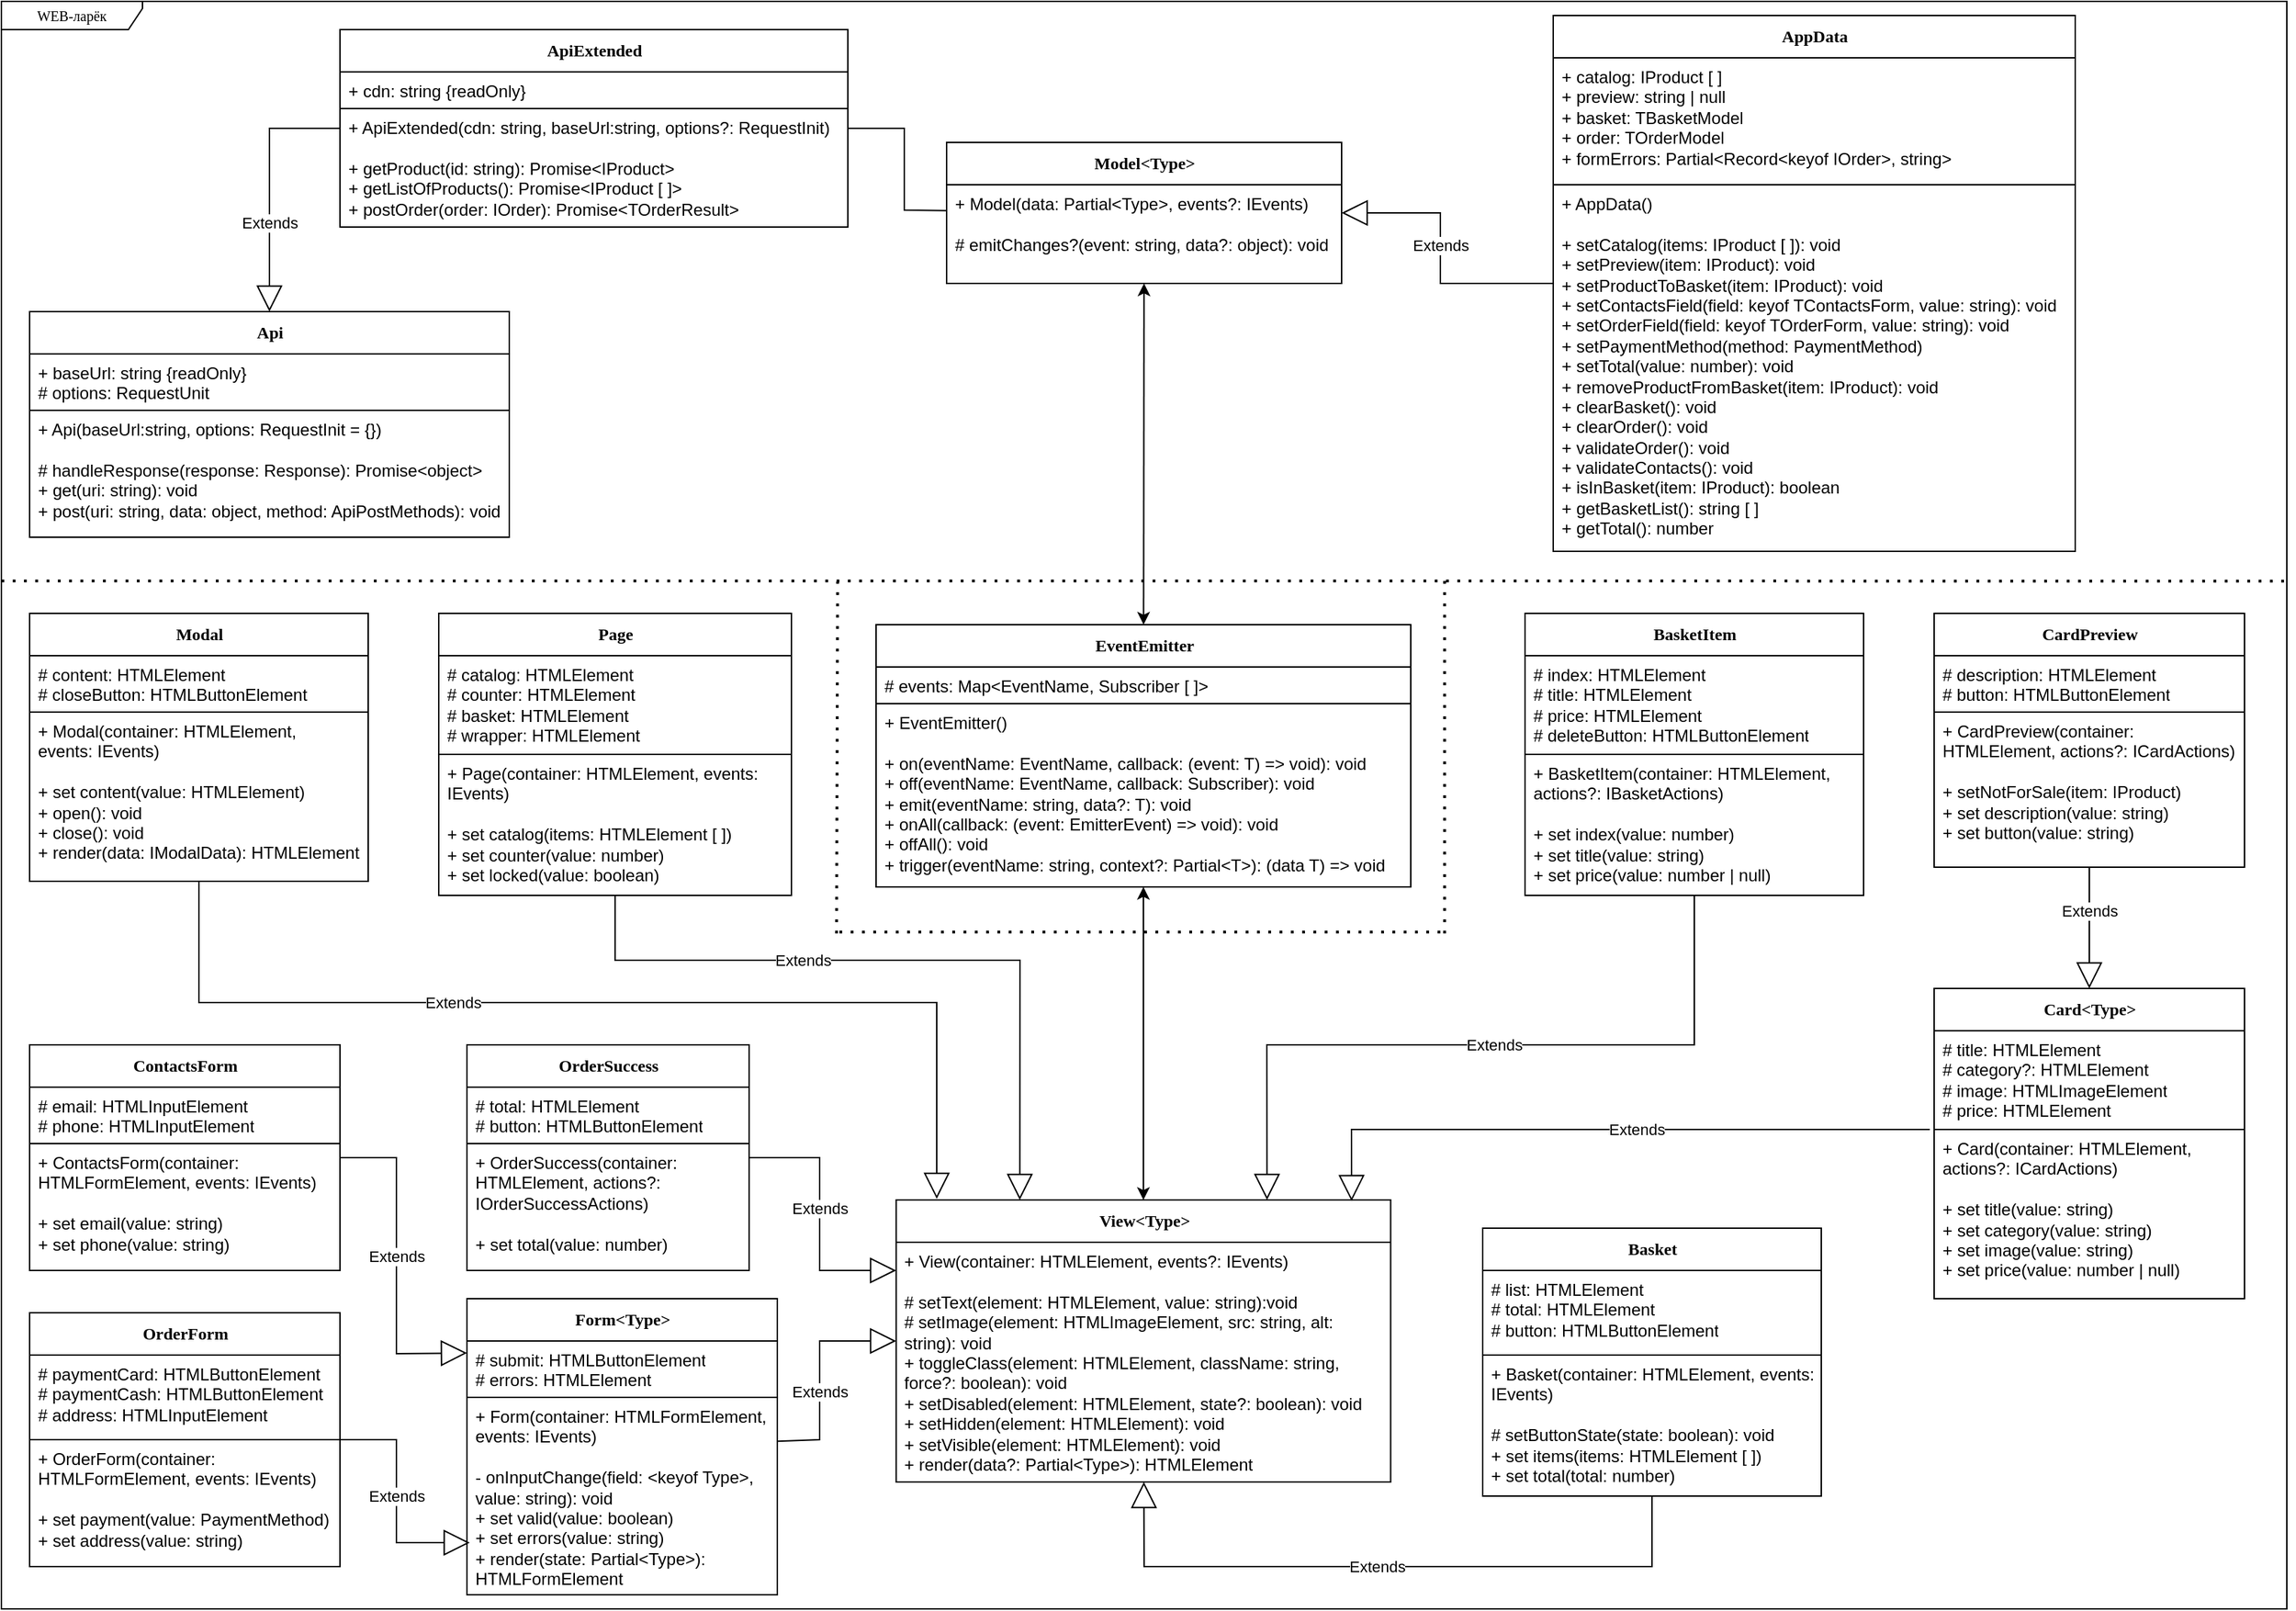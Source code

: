 <mxfile version="26.0.6">
  <diagram name="Page-1" id="c4acf3e9-155e-7222-9cf6-157b1a14988f">
    <mxGraphModel dx="1426" dy="757" grid="1" gridSize="10" guides="1" tooltips="1" connect="1" arrows="1" fold="1" page="1" pageScale="1" pageWidth="1169" pageHeight="827" background="none" math="0" shadow="0">
      <root>
        <mxCell id="0" />
        <mxCell id="1" parent="0" />
        <mxCell id="17acba5748e5396b-1" value="WEB-ларёк" style="shape=umlFrame;whiteSpace=wrap;html=1;rounded=0;shadow=0;comic=0;labelBackgroundColor=none;strokeWidth=1;fontFamily=Verdana;fontSize=10;align=center;width=100;height=20;" parent="1" vertex="1">
          <mxGeometry x="20" y="40" width="1620" height="1140" as="geometry" />
        </mxCell>
        <mxCell id="s7E4I5nIOTm-5PLSeBIP-10" value="&lt;b&gt;&lt;font style=&quot;font-size: 12px;&quot;&gt;EventEmitter&lt;/font&gt;&lt;/b&gt;" style="swimlane;html=1;fontStyle=0;childLayout=stackLayout;horizontal=1;startSize=30;fillColor=none;horizontalStack=0;resizeParent=1;resizeLast=0;collapsible=1;marginBottom=0;swimlaneFillColor=#ffffff;rounded=0;shadow=0;comic=0;labelBackgroundColor=none;strokeWidth=1;fontFamily=Verdana;fontSize=10;align=center;" parent="1" vertex="1">
          <mxGeometry x="640" y="482" width="379" height="186" as="geometry" />
        </mxCell>
        <mxCell id="s7E4I5nIOTm-5PLSeBIP-11" value="# events: Map&amp;lt;EventName, Subscriber [ ]&amp;gt;&lt;div&gt;&lt;br&gt;&lt;/div&gt;" style="text;html=1;strokeColor=default;fillColor=none;align=left;verticalAlign=top;spacingLeft=4;spacingRight=4;whiteSpace=wrap;overflow=hidden;rotatable=0;points=[[0,0.5],[1,0.5]];portConstraint=eastwest;" parent="s7E4I5nIOTm-5PLSeBIP-10" vertex="1">
          <mxGeometry y="30" width="379" height="26" as="geometry" />
        </mxCell>
        <mxCell id="s7E4I5nIOTm-5PLSeBIP-13" value="&lt;div&gt;+ EventEmitter()&lt;/div&gt;&lt;div&gt;&lt;br&gt;&lt;/div&gt;&lt;div&gt;+ on(eventName: EventName, callback: (event: T) =&amp;gt; void): void&lt;div&gt;+ off(eventName: EventName, callback:&amp;nbsp;&lt;span style=&quot;background-color: transparent; color: light-dark(rgb(0, 0, 0), rgb(255, 255, 255));&quot;&gt;Subscriber&lt;/span&gt;&lt;span style=&quot;background-color: transparent; color: light-dark(rgb(0, 0, 0), rgb(255, 255, 255));&quot;&gt;): void&lt;/span&gt;&lt;/div&gt;&lt;/div&gt;&lt;div&gt;+ emit(eventName: string, data?: T): void&lt;/div&gt;&lt;div&gt;+ onAll(callback: (event: EmitterEvent) =&amp;gt; void): void&lt;/div&gt;&lt;div&gt;+ offAll(): void&lt;/div&gt;&lt;div&gt;+ trigger(eventName: string, context?: Partial&amp;lt;T&amp;gt;): (data T) =&amp;gt; void&lt;/div&gt;" style="text;html=1;strokeColor=none;fillColor=none;align=left;verticalAlign=top;spacingLeft=4;spacingRight=4;whiteSpace=wrap;overflow=hidden;rotatable=0;points=[[0,0.5],[1,0.5]];portConstraint=eastwest;" parent="s7E4I5nIOTm-5PLSeBIP-10" vertex="1">
          <mxGeometry y="56" width="379" height="124" as="geometry" />
        </mxCell>
        <mxCell id="vHZ6u6b2gOhaOpHHtNum-1" value="&lt;b&gt;&lt;font style=&quot;font-size: 12px;&quot;&gt;Model&amp;lt;Type&amp;gt;&lt;/font&gt;&lt;/b&gt;" style="swimlane;html=1;fontStyle=0;childLayout=stackLayout;horizontal=1;startSize=30;fillColor=none;horizontalStack=0;resizeParent=1;resizeLast=0;collapsible=1;marginBottom=0;swimlaneFillColor=#ffffff;rounded=0;shadow=0;comic=0;labelBackgroundColor=none;strokeWidth=1;fontFamily=Verdana;fontSize=10;align=center;" parent="1" vertex="1">
          <mxGeometry x="690" y="140" width="280" height="100" as="geometry" />
        </mxCell>
        <mxCell id="vHZ6u6b2gOhaOpHHtNum-3" value="&lt;div&gt;+ Model(data: Partial&amp;lt;Type&amp;gt;, events?: IEvents)&lt;/div&gt;&lt;div&gt;&lt;br&gt;&lt;/div&gt;&lt;div&gt;# emitChanges?(event: string, data?: object): void&lt;/div&gt;" style="text;html=1;strokeColor=none;fillColor=none;align=left;verticalAlign=top;spacingLeft=4;spacingRight=4;whiteSpace=wrap;overflow=hidden;rotatable=0;points=[[0,0.5],[1,0.5]];portConstraint=eastwest;" parent="vHZ6u6b2gOhaOpHHtNum-1" vertex="1">
          <mxGeometry y="30" width="280" height="60" as="geometry" />
        </mxCell>
        <mxCell id="vHZ6u6b2gOhaOpHHtNum-4" value="&lt;b&gt;&lt;font style=&quot;font-size: 12px;&quot;&gt;View&amp;lt;Type&amp;gt;&lt;/font&gt;&lt;/b&gt;" style="swimlane;html=1;fontStyle=0;childLayout=stackLayout;horizontal=1;startSize=30;fillColor=none;horizontalStack=0;resizeParent=1;resizeLast=0;collapsible=1;marginBottom=0;swimlaneFillColor=#ffffff;rounded=0;shadow=0;comic=0;labelBackgroundColor=none;strokeWidth=1;fontFamily=Verdana;fontSize=10;align=center;" parent="1" vertex="1">
          <mxGeometry x="654.25" y="890" width="350.5" height="200" as="geometry" />
        </mxCell>
        <mxCell id="vHZ6u6b2gOhaOpHHtNum-6" value="&lt;div&gt;+ View(container: HTMLElement, events?: IEvents&lt;span style=&quot;background-color: transparent; color: light-dark(rgb(0, 0, 0), rgb(255, 255, 255));&quot;&gt;)&lt;/span&gt;&lt;/div&gt;&lt;div&gt;&lt;br&gt;&lt;/div&gt;&lt;div&gt;# setText(element:&amp;nbsp;&lt;span style=&quot;background-color: transparent; color: light-dark(rgb(0, 0, 0), rgb(255, 255, 255));&quot;&gt;HTMLElement&lt;/span&gt;&lt;span style=&quot;background-color: transparent; color: light-dark(rgb(0, 0, 0), rgb(255, 255, 255));&quot;&gt;, value: string):void&lt;/span&gt;&lt;/div&gt;&lt;div&gt;# setImage(element:&amp;nbsp;&lt;span style=&quot;color: light-dark(rgb(0, 0, 0), rgb(255, 255, 255)); background-color: transparent;&quot;&gt;HTMLImageElement&lt;/span&gt;&lt;span style=&quot;color: light-dark(rgb(0, 0, 0), rgb(255, 255, 255)); background-color: transparent;&quot;&gt;, src: string, alt: string): void&lt;/span&gt;&lt;span style=&quot;background-color: transparent; color: light-dark(rgb(0, 0, 0), rgb(255, 255, 255));&quot;&gt;&lt;/span&gt;&lt;/div&gt;&lt;div&gt;+ toggleClass(element: HTMLElement, className: string, force?: boolean): void&lt;span style=&quot;background-color: transparent; color: light-dark(rgb(0, 0, 0), rgb(255, 255, 255));&quot;&gt;&lt;/span&gt;&lt;/div&gt;&lt;div&gt;+ setDisabled(element:&amp;nbsp;&lt;span style=&quot;color: light-dark(rgb(0, 0, 0), rgb(255, 255, 255)); background-color: transparent;&quot;&gt;HTMLElement&lt;/span&gt;&lt;span style=&quot;color: light-dark(rgb(0, 0, 0), rgb(255, 255, 255)); background-color: transparent;&quot;&gt;, state?: boolean): void&lt;/span&gt;&lt;span style=&quot;background-color: transparent; color: light-dark(rgb(0, 0, 0), rgb(255, 255, 255));&quot;&gt;&lt;/span&gt;&lt;/div&gt;&lt;div&gt;&lt;span style=&quot;color: light-dark(rgb(0, 0, 0), rgb(255, 255, 255)); background-color: transparent;&quot;&gt;+ setHidden(&lt;/span&gt;&lt;span style=&quot;background-color: transparent; color: light-dark(rgb(0, 0, 0), rgb(255, 255, 255));&quot;&gt;element:&amp;nbsp;&lt;/span&gt;&lt;span style=&quot;background-color: transparent; color: light-dark(rgb(0, 0, 0), rgb(255, 255, 255));&quot;&gt;HTMLElement): void&lt;/span&gt;&lt;/div&gt;&lt;div&gt;&lt;span style=&quot;background-color: transparent; color: light-dark(rgb(0, 0, 0), rgb(255, 255, 255));&quot;&gt;+ setVisible(&lt;/span&gt;&lt;span style=&quot;background-color: transparent; color: light-dark(rgb(0, 0, 0), rgb(255, 255, 255));&quot;&gt;element:&amp;nbsp;&lt;/span&gt;&lt;span style=&quot;background-color: transparent; color: light-dark(rgb(0, 0, 0), rgb(255, 255, 255));&quot;&gt;HTMLElement): void&lt;/span&gt;&lt;/div&gt;&lt;div&gt;+ render(data?: Partial&amp;lt;Type&amp;gt;): HTMLElement&lt;/div&gt;" style="text;html=1;strokeColor=none;fillColor=none;align=left;verticalAlign=top;spacingLeft=4;spacingRight=4;whiteSpace=wrap;overflow=hidden;rotatable=0;points=[[0,0.5],[1,0.5]];portConstraint=eastwest;" parent="vHZ6u6b2gOhaOpHHtNum-4" vertex="1">
          <mxGeometry y="30" width="350.5" height="170" as="geometry" />
        </mxCell>
        <mxCell id="vHZ6u6b2gOhaOpHHtNum-9" value="&lt;b&gt;&lt;font style=&quot;font-size: 12px;&quot;&gt;ApiExtended&lt;/font&gt;&lt;/b&gt;" style="swimlane;html=1;fontStyle=0;childLayout=stackLayout;horizontal=1;startSize=30;fillColor=none;horizontalStack=0;resizeParent=1;resizeLast=0;collapsible=1;marginBottom=0;swimlaneFillColor=#ffffff;rounded=0;shadow=0;comic=0;labelBackgroundColor=none;strokeWidth=1;fontFamily=Verdana;fontSize=10;align=center;" parent="1" vertex="1">
          <mxGeometry x="260" y="60" width="360" height="140" as="geometry" />
        </mxCell>
        <mxCell id="vHZ6u6b2gOhaOpHHtNum-10" value="+ cdn: string {readOnly}" style="text;html=1;strokeColor=default;fillColor=none;align=left;verticalAlign=top;spacingLeft=4;spacingRight=4;whiteSpace=wrap;overflow=hidden;rotatable=0;points=[[0,0.5],[1,0.5]];portConstraint=eastwest;" parent="vHZ6u6b2gOhaOpHHtNum-9" vertex="1">
          <mxGeometry y="30" width="360" height="26" as="geometry" />
        </mxCell>
        <mxCell id="vHZ6u6b2gOhaOpHHtNum-11" value="&lt;div&gt;+ ApiExtended(cdn: string, baseUrl:string, options?: RequestInit)&lt;/div&gt;&lt;div&gt;&lt;br&gt;&lt;/div&gt;+ getProduct(id: string): Promise&amp;lt;IProduct&amp;gt;&lt;div&gt;+ getListOfProducts(): Promise&amp;lt;IProduct [ ]&amp;gt;&lt;/div&gt;&lt;div&gt;+ postOrder(order: IOrder): Promise&amp;lt;TOrderResult&amp;gt;&lt;/div&gt;" style="text;html=1;strokeColor=none;fillColor=none;align=left;verticalAlign=top;spacingLeft=4;spacingRight=4;whiteSpace=wrap;overflow=hidden;rotatable=0;points=[[0,0.5],[1,0.5]];portConstraint=eastwest;" parent="vHZ6u6b2gOhaOpHHtNum-9" vertex="1">
          <mxGeometry y="56" width="360" height="84" as="geometry" />
        </mxCell>
        <mxCell id="vHZ6u6b2gOhaOpHHtNum-12" value="&lt;b&gt;&lt;font style=&quot;font-size: 12px;&quot;&gt;Api&lt;/font&gt;&lt;/b&gt;" style="swimlane;html=1;fontStyle=0;childLayout=stackLayout;horizontal=1;startSize=30;fillColor=none;horizontalStack=0;resizeParent=1;resizeLast=0;collapsible=1;marginBottom=0;swimlaneFillColor=#ffffff;rounded=0;shadow=0;comic=0;labelBackgroundColor=none;strokeWidth=1;fontFamily=Verdana;fontSize=10;align=center;" parent="1" vertex="1">
          <mxGeometry x="40" y="260" width="340" height="160" as="geometry" />
        </mxCell>
        <mxCell id="vHZ6u6b2gOhaOpHHtNum-13" value="+ baseUrl: string {readOnly}&lt;br&gt;&lt;div&gt;# options: RequestUnit&lt;/div&gt;" style="text;html=1;strokeColor=default;fillColor=none;align=left;verticalAlign=top;spacingLeft=4;spacingRight=4;whiteSpace=wrap;overflow=hidden;rotatable=0;points=[[0,0.5],[1,0.5]];portConstraint=eastwest;" parent="vHZ6u6b2gOhaOpHHtNum-12" vertex="1">
          <mxGeometry y="30" width="340" height="40" as="geometry" />
        </mxCell>
        <mxCell id="vHZ6u6b2gOhaOpHHtNum-14" value="&lt;div&gt;+ Api(baseUrl:string, options: RequestInit = {})&lt;/div&gt;&lt;div&gt;&lt;br&gt;&lt;/div&gt;&lt;div&gt;# handleResponse(response: Response): Promise&amp;lt;object&amp;gt;&lt;/div&gt;&lt;div&gt;+ get(uri: string): void&lt;/div&gt;&lt;div&gt;+ post(uri: string, data: object, method: ApiPostMethods): void&lt;/div&gt;" style="text;html=1;strokeColor=none;fillColor=none;align=left;verticalAlign=top;spacingLeft=4;spacingRight=4;whiteSpace=wrap;overflow=hidden;rotatable=0;points=[[0,0.5],[1,0.5]];portConstraint=eastwest;" parent="vHZ6u6b2gOhaOpHHtNum-12" vertex="1">
          <mxGeometry y="70" width="340" height="90" as="geometry" />
        </mxCell>
        <mxCell id="vHZ6u6b2gOhaOpHHtNum-16" value="" style="endArrow=none;dashed=1;html=1;dashPattern=1 3;strokeWidth=2;rounded=0;entryX=1.002;entryY=0.572;entryDx=0;entryDy=0;entryPerimeter=0;endSize=0;startSize=0;" parent="1" edge="1">
          <mxGeometry width="50" height="50" relative="1" as="geometry">
            <mxPoint x="20" y="451" as="sourcePoint" />
            <mxPoint x="1643.24" y="451.08" as="targetPoint" />
          </mxGeometry>
        </mxCell>
        <mxCell id="vHZ6u6b2gOhaOpHHtNum-25" value="Extends" style="endArrow=block;endSize=16;endFill=0;html=1;rounded=0;" parent="1" source="vHZ6u6b2gOhaOpHHtNum-9" target="vHZ6u6b2gOhaOpHHtNum-12" edge="1">
          <mxGeometry x="0.3" width="160" relative="1" as="geometry">
            <mxPoint x="-560" y="544" as="sourcePoint" />
            <mxPoint x="-380" y="542.51" as="targetPoint" />
            <Array as="points">
              <mxPoint x="210" y="130" />
            </Array>
            <mxPoint as="offset" />
          </mxGeometry>
        </mxCell>
        <mxCell id="vHZ6u6b2gOhaOpHHtNum-27" value="" style="endArrow=none;html=1;rounded=0;" parent="1" source="vHZ6u6b2gOhaOpHHtNum-9" target="vHZ6u6b2gOhaOpHHtNum-1" edge="1">
          <mxGeometry width="50" height="50" relative="1" as="geometry">
            <mxPoint x="630" y="148.012" as="sourcePoint" />
            <mxPoint x="688.88" y="148.6" as="targetPoint" />
            <Array as="points">
              <mxPoint x="660" y="130" />
              <mxPoint x="660" y="188" />
            </Array>
          </mxGeometry>
        </mxCell>
        <mxCell id="vHZ6u6b2gOhaOpHHtNum-36" value="&lt;b&gt;&lt;font style=&quot;font-size: 12px;&quot;&gt;AppData&lt;/font&gt;&lt;/b&gt;" style="swimlane;html=1;fontStyle=0;childLayout=stackLayout;horizontal=1;startSize=30;fillColor=none;horizontalStack=0;resizeParent=1;resizeLast=0;collapsible=1;marginBottom=0;swimlaneFillColor=#ffffff;rounded=0;shadow=0;comic=0;labelBackgroundColor=none;strokeWidth=1;fontFamily=Verdana;fontSize=10;align=center;" parent="1" vertex="1">
          <mxGeometry x="1120" y="50" width="370" height="380" as="geometry" />
        </mxCell>
        <mxCell id="vHZ6u6b2gOhaOpHHtNum-37" value="&lt;div&gt;+ catalog: IProduct [ ]&lt;/div&gt;&lt;div&gt;+ preview: string | null&lt;/div&gt;&lt;div&gt;+ basket: TBasketModel&lt;/div&gt;&lt;div&gt;+ order: TOrderModel&lt;/div&gt;&lt;div&gt;+ formErrors: Partial&amp;lt;Record&amp;lt;keyof IOrder&amp;gt;, string&amp;gt;&lt;/div&gt;" style="text;html=1;strokeColor=default;fillColor=none;align=left;verticalAlign=top;spacingLeft=4;spacingRight=4;whiteSpace=wrap;overflow=hidden;rotatable=0;points=[[0,0.5],[1,0.5]];portConstraint=eastwest;" parent="vHZ6u6b2gOhaOpHHtNum-36" vertex="1">
          <mxGeometry y="30" width="370" height="90" as="geometry" />
        </mxCell>
        <mxCell id="vHZ6u6b2gOhaOpHHtNum-38" value="&lt;div&gt;+ AppData()&lt;/div&gt;&lt;div&gt;&lt;br&gt;&lt;/div&gt;&lt;div&gt;+ setCatalog(items: IProduct [ ]): void&lt;/div&gt;&lt;div&gt;+ setPreview(item: IProduct): void&lt;/div&gt;&lt;div&gt;+ setProductToBasket(item: IProduct): void&lt;/div&gt;&lt;div&gt;+ setContactsField(field: keyof TContactsForm, value: string): void&lt;/div&gt;&lt;div&gt;+ setOrderField(field: keyof TOrderForm, value: string): void&lt;/div&gt;&lt;div&gt;+ setPaymentMethod(method: PaymentMethod)&lt;/div&gt;&lt;div&gt;+ setTotal(value: number): void&lt;/div&gt;&lt;div&gt;+ removeProductFromBasket(item: IProduct): void&lt;/div&gt;&lt;div&gt;+ clearBasket(): void&lt;/div&gt;&lt;div&gt;+ clearOrder(): void&lt;/div&gt;&lt;div&gt;&lt;span style=&quot;background-color: transparent; color: light-dark(rgb(0, 0, 0), rgb(255, 255, 255));&quot;&gt;+ validateOrder(): void&lt;/span&gt;&lt;/div&gt;&lt;div&gt;+ validateContacts(): void&lt;/div&gt;&lt;div&gt;&lt;span style=&quot;background-color: transparent; color: light-dark(rgb(0, 0, 0), rgb(255, 255, 255));&quot;&gt;+ isInBasket(item: IProduct): boolean&lt;/span&gt;&lt;/div&gt;&lt;div&gt;+ getBasketList(): string [ ]&lt;/div&gt;&lt;div&gt;+ getTotal(): number&lt;/div&gt;" style="text;html=1;strokeColor=none;fillColor=none;align=left;verticalAlign=top;spacingLeft=4;spacingRight=4;whiteSpace=wrap;overflow=hidden;rotatable=0;points=[[0,0.5],[1,0.5]];portConstraint=eastwest;" parent="vHZ6u6b2gOhaOpHHtNum-36" vertex="1">
          <mxGeometry y="120" width="370" height="260" as="geometry" />
        </mxCell>
        <mxCell id="vHZ6u6b2gOhaOpHHtNum-39" value="&lt;b&gt;&lt;font style=&quot;font-size: 12px;&quot;&gt;Page&lt;/font&gt;&lt;/b&gt;" style="swimlane;html=1;fontStyle=0;childLayout=stackLayout;horizontal=1;startSize=30;fillColor=none;horizontalStack=0;resizeParent=1;resizeLast=0;collapsible=1;marginBottom=0;swimlaneFillColor=#ffffff;rounded=0;shadow=0;comic=0;labelBackgroundColor=none;strokeWidth=1;fontFamily=Verdana;fontSize=10;align=center;" parent="1" vertex="1">
          <mxGeometry x="330" y="474" width="250" height="200" as="geometry" />
        </mxCell>
        <mxCell id="vHZ6u6b2gOhaOpHHtNum-40" value="&lt;div&gt;&lt;span style=&quot;background-color: transparent; color: light-dark(rgb(0, 0, 0), rgb(255, 255, 255));&quot;&gt;# catalog: HTMLElement&lt;/span&gt;&lt;/div&gt;&lt;div&gt;# counter: HTMLElement&lt;/div&gt;&lt;div&gt;# basket: HTMLElement&lt;/div&gt;&lt;div&gt;# wrapper: HTMLElement&lt;/div&gt;" style="text;html=1;strokeColor=default;fillColor=none;align=left;verticalAlign=top;spacingLeft=4;spacingRight=4;whiteSpace=wrap;overflow=hidden;rotatable=0;points=[[0,0.5],[1,0.5]];portConstraint=eastwest;" parent="vHZ6u6b2gOhaOpHHtNum-39" vertex="1">
          <mxGeometry y="30" width="250" height="70" as="geometry" />
        </mxCell>
        <mxCell id="vHZ6u6b2gOhaOpHHtNum-41" value="&lt;div&gt;+ Page(&lt;span style=&quot;background-color: transparent; color: light-dark(rgb(0, 0, 0), rgb(255, 255, 255));&quot;&gt;container: HTMLElement, events: IEvents&lt;/span&gt;&lt;span style=&quot;background-color: transparent; color: light-dark(rgb(0, 0, 0), rgb(255, 255, 255));&quot;&gt;)&lt;/span&gt;&lt;/div&gt;&lt;div&gt;&lt;br&gt;&lt;/div&gt;&lt;div&gt;+ set catalog(items: HTMLElement [ ])&lt;/div&gt;&lt;div&gt;+ set counter(value: number)&lt;/div&gt;&lt;div&gt;+ set locked(value: boolean)&lt;/div&gt;" style="text;html=1;strokeColor=none;fillColor=none;align=left;verticalAlign=top;spacingLeft=4;spacingRight=4;whiteSpace=wrap;overflow=hidden;rotatable=0;points=[[0,0.5],[1,0.5]];portConstraint=eastwest;" parent="vHZ6u6b2gOhaOpHHtNum-39" vertex="1">
          <mxGeometry y="100" width="250" height="100" as="geometry" />
        </mxCell>
        <mxCell id="vHZ6u6b2gOhaOpHHtNum-42" value="&lt;b&gt;&lt;font style=&quot;font-size: 12px;&quot;&gt;OrderSuccess&lt;/font&gt;&lt;/b&gt;" style="swimlane;html=1;fontStyle=0;childLayout=stackLayout;horizontal=1;startSize=30;fillColor=none;horizontalStack=0;resizeParent=1;resizeLast=0;collapsible=1;marginBottom=0;swimlaneFillColor=#ffffff;rounded=0;shadow=0;comic=0;labelBackgroundColor=none;strokeWidth=1;fontFamily=Verdana;fontSize=10;align=center;" parent="1" vertex="1">
          <mxGeometry x="350" y="780" width="200" height="160" as="geometry" />
        </mxCell>
        <mxCell id="vHZ6u6b2gOhaOpHHtNum-43" value="&lt;div&gt;# total: HTMLElement&lt;/div&gt;&lt;div&gt;# button: HTMLButtonElement&lt;/div&gt;" style="text;html=1;strokeColor=default;fillColor=none;align=left;verticalAlign=top;spacingLeft=4;spacingRight=4;whiteSpace=wrap;overflow=hidden;rotatable=0;points=[[0,0.5],[1,0.5]];portConstraint=eastwest;" parent="vHZ6u6b2gOhaOpHHtNum-42" vertex="1">
          <mxGeometry y="30" width="200" height="40" as="geometry" />
        </mxCell>
        <mxCell id="vHZ6u6b2gOhaOpHHtNum-44" value="&lt;div&gt;+ OrderSuccess(&lt;span style=&quot;background-color: transparent; color: light-dark(rgb(0, 0, 0), rgb(255, 255, 255));&quot;&gt;container: HTMLElement, actions?: IOrderSuccessActions&lt;/span&gt;&lt;span style=&quot;background-color: transparent; color: light-dark(rgb(0, 0, 0), rgb(255, 255, 255));&quot;&gt;)&lt;/span&gt;&lt;/div&gt;&lt;div&gt;&lt;br&gt;&lt;/div&gt;&lt;div&gt;+ set total(value: number)&lt;/div&gt;" style="text;html=1;strokeColor=none;fillColor=none;align=left;verticalAlign=top;spacingLeft=4;spacingRight=4;whiteSpace=wrap;overflow=hidden;rotatable=0;points=[[0,0.5],[1,0.5]];portConstraint=eastwest;" parent="vHZ6u6b2gOhaOpHHtNum-42" vertex="1">
          <mxGeometry y="70" width="200" height="90" as="geometry" />
        </mxCell>
        <mxCell id="vHZ6u6b2gOhaOpHHtNum-45" value="&lt;b&gt;&lt;font style=&quot;font-size: 12px;&quot;&gt;Basket&lt;/font&gt;&lt;/b&gt;" style="swimlane;html=1;fontStyle=0;childLayout=stackLayout;horizontal=1;startSize=30;fillColor=none;horizontalStack=0;resizeParent=1;resizeLast=0;collapsible=1;marginBottom=0;swimlaneFillColor=#ffffff;rounded=0;shadow=0;comic=0;labelBackgroundColor=none;strokeWidth=1;fontFamily=Verdana;fontSize=10;align=center;" parent="1" vertex="1">
          <mxGeometry x="1070" y="910" width="240" height="190" as="geometry" />
        </mxCell>
        <mxCell id="vHZ6u6b2gOhaOpHHtNum-46" value="&lt;div&gt;# list: HTMLElement&lt;/div&gt;&lt;div&gt;# total: HTMLElement&lt;/div&gt;&lt;div&gt;# button: HTMLButtonElement&lt;/div&gt;" style="text;html=1;strokeColor=default;fillColor=none;align=left;verticalAlign=top;spacingLeft=4;spacingRight=4;whiteSpace=wrap;overflow=hidden;rotatable=0;points=[[0,0.5],[1,0.5]];portConstraint=eastwest;" parent="vHZ6u6b2gOhaOpHHtNum-45" vertex="1">
          <mxGeometry y="30" width="240" height="60" as="geometry" />
        </mxCell>
        <mxCell id="vHZ6u6b2gOhaOpHHtNum-47" value="&lt;div&gt;+ Basket(container: HTMLElement, events: IEvents)&lt;/div&gt;&lt;div&gt;&lt;br&gt;&lt;/div&gt;&lt;div&gt;# setButtonState(state: boolean): void&lt;/div&gt;&lt;div&gt;+ set items(items: HTMLElement [ ])&lt;/div&gt;&lt;div&gt;+ set total(total: number)&lt;/div&gt;" style="text;html=1;strokeColor=none;fillColor=none;align=left;verticalAlign=top;spacingLeft=4;spacingRight=4;whiteSpace=wrap;overflow=hidden;rotatable=0;points=[[0,0.5],[1,0.5]];portConstraint=eastwest;" parent="vHZ6u6b2gOhaOpHHtNum-45" vertex="1">
          <mxGeometry y="90" width="240" height="100" as="geometry" />
        </mxCell>
        <mxCell id="vHZ6u6b2gOhaOpHHtNum-48" value="&lt;b&gt;&lt;font style=&quot;font-size: 12px;&quot;&gt;Modal&lt;/font&gt;&lt;/b&gt;" style="swimlane;html=1;fontStyle=0;childLayout=stackLayout;horizontal=1;startSize=30;fillColor=none;horizontalStack=0;resizeParent=1;resizeLast=0;collapsible=1;marginBottom=0;swimlaneFillColor=#ffffff;rounded=0;shadow=0;comic=0;labelBackgroundColor=none;strokeWidth=1;fontFamily=Verdana;fontSize=10;align=center;" parent="1" vertex="1">
          <mxGeometry x="40" y="474" width="240" height="190" as="geometry" />
        </mxCell>
        <mxCell id="vHZ6u6b2gOhaOpHHtNum-49" value="&lt;div&gt;&lt;span style=&quot;background-color: transparent; color: light-dark(rgb(0, 0, 0), rgb(255, 255, 255));&quot;&gt;# content: HTMLElement&lt;/span&gt;&lt;/div&gt;&lt;div&gt;&lt;span style=&quot;background-color: transparent; color: light-dark(rgb(0, 0, 0), rgb(255, 255, 255));&quot;&gt;#&lt;/span&gt;&lt;span style=&quot;background-color: transparent; color: light-dark(rgb(0, 0, 0), rgb(255, 255, 255));&quot;&gt;&amp;nbsp;&lt;/span&gt;&lt;span style=&quot;background-color: transparent; color: light-dark(rgb(0, 0, 0), rgb(255, 255, 255));&quot;&gt;closeButton: HTMLButtonElement&lt;/span&gt;&lt;/div&gt;&lt;div&gt;&lt;br&gt;&lt;/div&gt;" style="text;html=1;strokeColor=default;fillColor=none;align=left;verticalAlign=top;spacingLeft=4;spacingRight=4;whiteSpace=wrap;overflow=hidden;rotatable=0;points=[[0,0.5],[1,0.5]];portConstraint=eastwest;" parent="vHZ6u6b2gOhaOpHHtNum-48" vertex="1">
          <mxGeometry y="30" width="240" height="40" as="geometry" />
        </mxCell>
        <mxCell id="vHZ6u6b2gOhaOpHHtNum-50" value="&lt;div&gt;+ Modal(&lt;span style=&quot;background-color: transparent; color: light-dark(rgb(0, 0, 0), rgb(255, 255, 255));&quot;&gt;container: HTMLElement,&amp;nbsp;&lt;/span&gt;&lt;/div&gt;&lt;div&gt;&lt;span style=&quot;background-color: transparent; color: light-dark(rgb(0, 0, 0), rgb(255, 255, 255));&quot;&gt;events: IEvents&lt;/span&gt;&lt;span style=&quot;background-color: transparent; color: light-dark(rgb(0, 0, 0), rgb(255, 255, 255));&quot;&gt;)&lt;/span&gt;&lt;/div&gt;&lt;div&gt;&lt;br&gt;&lt;/div&gt;&lt;div&gt;+ set content(value:&amp;nbsp;&lt;span style=&quot;background-color: transparent; color: light-dark(rgb(0, 0, 0), rgb(255, 255, 255));&quot;&gt;HTMLElement&lt;/span&gt;&lt;span style=&quot;background-color: transparent; color: light-dark(rgb(0, 0, 0), rgb(255, 255, 255));&quot;&gt;)&lt;/span&gt;&lt;/div&gt;&lt;div&gt;+ open(): void&lt;/div&gt;&lt;div&gt;+ close(): void&lt;/div&gt;&lt;div&gt;+ render(data: IModalData&lt;span style=&quot;background-color: transparent; color: light-dark(rgb(0, 0, 0), rgb(255, 255, 255));&quot;&gt;): HTMLElement&lt;/span&gt;&lt;/div&gt;" style="text;html=1;strokeColor=none;fillColor=none;align=left;verticalAlign=top;spacingLeft=4;spacingRight=4;whiteSpace=wrap;overflow=hidden;rotatable=0;points=[[0,0.5],[1,0.5]];portConstraint=eastwest;" parent="vHZ6u6b2gOhaOpHHtNum-48" vertex="1">
          <mxGeometry y="70" width="240" height="120" as="geometry" />
        </mxCell>
        <mxCell id="vHZ6u6b2gOhaOpHHtNum-51" value="&lt;b&gt;&lt;font style=&quot;font-size: 12px;&quot;&gt;Form&amp;lt;Type&amp;gt;&lt;/font&gt;&lt;/b&gt;" style="swimlane;html=1;fontStyle=0;childLayout=stackLayout;horizontal=1;startSize=30;fillColor=none;horizontalStack=0;resizeParent=1;resizeLast=0;collapsible=1;marginBottom=0;swimlaneFillColor=#ffffff;rounded=0;shadow=0;comic=0;labelBackgroundColor=none;strokeWidth=1;fontFamily=Verdana;fontSize=10;align=center;" parent="1" vertex="1">
          <mxGeometry x="350" y="960" width="220" height="210" as="geometry" />
        </mxCell>
        <mxCell id="vHZ6u6b2gOhaOpHHtNum-52" value="&lt;div&gt;# submit: HTMLButtonElement&lt;/div&gt;&lt;div&gt;# errors: HTMLElement&lt;/div&gt;&lt;div&gt;&lt;br&gt;&lt;/div&gt;" style="text;html=1;strokeColor=default;fillColor=none;align=left;verticalAlign=top;spacingLeft=4;spacingRight=4;whiteSpace=wrap;overflow=hidden;rotatable=0;points=[[0,0.5],[1,0.5]];portConstraint=eastwest;" parent="vHZ6u6b2gOhaOpHHtNum-51" vertex="1">
          <mxGeometry y="30" width="220" height="40" as="geometry" />
        </mxCell>
        <mxCell id="vHZ6u6b2gOhaOpHHtNum-53" value="&lt;div&gt;+ Form(&lt;span style=&quot;background-color: transparent; color: light-dark(rgb(0, 0, 0), rgb(255, 255, 255));&quot;&gt;container: HTMLFormElement, events: IEvents&lt;/span&gt;&lt;span style=&quot;background-color: transparent; color: light-dark(rgb(0, 0, 0), rgb(255, 255, 255));&quot;&gt;)&lt;/span&gt;&lt;/div&gt;&lt;div&gt;&lt;br&gt;&lt;/div&gt;&lt;div&gt;- onInputChange(field: &amp;lt;keyof Type&amp;gt;, value: string): void&lt;/div&gt;&lt;div&gt;+ set valid(value: boolean)&lt;/div&gt;&lt;div&gt;+ set errors(value: string)&lt;/div&gt;&lt;div&gt;+ render(state: Partial&amp;lt;Type&amp;gt;): HTMLFormElement&lt;/div&gt;" style="text;html=1;strokeColor=none;fillColor=none;align=left;verticalAlign=top;spacingLeft=4;spacingRight=4;whiteSpace=wrap;overflow=hidden;rotatable=0;points=[[0,0.5],[1,0.5]];portConstraint=eastwest;" parent="vHZ6u6b2gOhaOpHHtNum-51" vertex="1">
          <mxGeometry y="70" width="220" height="140" as="geometry" />
        </mxCell>
        <mxCell id="vHZ6u6b2gOhaOpHHtNum-54" value="&lt;b&gt;&lt;font style=&quot;font-size: 12px;&quot;&gt;OrderForm&lt;/font&gt;&lt;/b&gt;" style="swimlane;html=1;fontStyle=0;childLayout=stackLayout;horizontal=1;startSize=30;fillColor=none;horizontalStack=0;resizeParent=1;resizeLast=0;collapsible=1;marginBottom=0;swimlaneFillColor=#ffffff;rounded=0;shadow=0;comic=0;labelBackgroundColor=none;strokeWidth=1;fontFamily=Verdana;fontSize=10;align=center;" parent="1" vertex="1">
          <mxGeometry x="40" y="970" width="220" height="180" as="geometry" />
        </mxCell>
        <mxCell id="vHZ6u6b2gOhaOpHHtNum-55" value="&lt;div&gt;# paymentCard: HTMLButtonElement&lt;/div&gt;&lt;div&gt;# paymentCash: HTMLButtonElement&lt;/div&gt;&lt;div&gt;# address: HTMLInputElement&lt;/div&gt;" style="text;html=1;strokeColor=default;fillColor=none;align=left;verticalAlign=top;spacingLeft=4;spacingRight=4;whiteSpace=wrap;overflow=hidden;rotatable=0;points=[[0,0.5],[1,0.5]];portConstraint=eastwest;" parent="vHZ6u6b2gOhaOpHHtNum-54" vertex="1">
          <mxGeometry y="30" width="220" height="60" as="geometry" />
        </mxCell>
        <mxCell id="vHZ6u6b2gOhaOpHHtNum-56" value="&lt;div&gt;+ OrderForm(&lt;span style=&quot;background-color: transparent; color: light-dark(rgb(0, 0, 0), rgb(255, 255, 255));&quot;&gt;container: HTMLFormElement, events: IEvents&lt;/span&gt;&lt;span style=&quot;background-color: transparent; color: light-dark(rgb(0, 0, 0), rgb(255, 255, 255));&quot;&gt;)&lt;/span&gt;&lt;/div&gt;&lt;div&gt;&lt;br&gt;&lt;/div&gt;&lt;div&gt;+ set payment(value: PaymentMethod)&lt;/div&gt;&lt;div&gt;+ set address(value: string)&lt;/div&gt;" style="text;html=1;strokeColor=none;fillColor=none;align=left;verticalAlign=top;spacingLeft=4;spacingRight=4;whiteSpace=wrap;overflow=hidden;rotatable=0;points=[[0,0.5],[1,0.5]];portConstraint=eastwest;" parent="vHZ6u6b2gOhaOpHHtNum-54" vertex="1">
          <mxGeometry y="90" width="220" height="90" as="geometry" />
        </mxCell>
        <mxCell id="vHZ6u6b2gOhaOpHHtNum-57" value="&lt;b&gt;&lt;font style=&quot;font-size: 12px;&quot;&gt;ContactsForm&lt;/font&gt;&lt;/b&gt;" style="swimlane;html=1;fontStyle=0;childLayout=stackLayout;horizontal=1;startSize=30;fillColor=none;horizontalStack=0;resizeParent=1;resizeLast=0;collapsible=1;marginBottom=0;swimlaneFillColor=#ffffff;rounded=0;shadow=0;comic=0;labelBackgroundColor=none;strokeWidth=1;fontFamily=Verdana;fontSize=10;align=center;" parent="1" vertex="1">
          <mxGeometry x="40" y="780" width="220" height="160" as="geometry" />
        </mxCell>
        <mxCell id="vHZ6u6b2gOhaOpHHtNum-58" value="&lt;div&gt;# email: HTMLInputElement&lt;/div&gt;&lt;div&gt;# phone: HTMLInputElement&lt;/div&gt;" style="text;html=1;strokeColor=default;fillColor=none;align=left;verticalAlign=top;spacingLeft=4;spacingRight=4;whiteSpace=wrap;overflow=hidden;rotatable=0;points=[[0,0.5],[1,0.5]];portConstraint=eastwest;" parent="vHZ6u6b2gOhaOpHHtNum-57" vertex="1">
          <mxGeometry y="30" width="220" height="40" as="geometry" />
        </mxCell>
        <mxCell id="vHZ6u6b2gOhaOpHHtNum-59" value="&lt;div&gt;+ ContactsForm(&lt;span style=&quot;background-color: transparent; color: light-dark(rgb(0, 0, 0), rgb(255, 255, 255));&quot;&gt;container: HTMLFormElement, events: IEvents&lt;/span&gt;&lt;span style=&quot;background-color: transparent; color: light-dark(rgb(0, 0, 0), rgb(255, 255, 255));&quot;&gt;)&lt;/span&gt;&lt;/div&gt;&lt;div&gt;&lt;br&gt;&lt;/div&gt;&lt;div&gt;+ set email(value: string)&lt;/div&gt;&lt;div&gt;+ set phone(value: string)&lt;/div&gt;" style="text;html=1;strokeColor=none;fillColor=none;align=left;verticalAlign=top;spacingLeft=4;spacingRight=4;whiteSpace=wrap;overflow=hidden;rotatable=0;points=[[0,0.5],[1,0.5]];portConstraint=eastwest;" parent="vHZ6u6b2gOhaOpHHtNum-57" vertex="1">
          <mxGeometry y="70" width="220" height="90" as="geometry" />
        </mxCell>
        <mxCell id="vHZ6u6b2gOhaOpHHtNum-61" value="&lt;b&gt;&lt;font style=&quot;font-size: 12px;&quot;&gt;Card&amp;lt;Type&amp;gt;&lt;/font&gt;&lt;/b&gt;" style="swimlane;html=1;fontStyle=0;childLayout=stackLayout;horizontal=1;startSize=30;fillColor=none;horizontalStack=0;resizeParent=1;resizeLast=0;collapsible=1;marginBottom=0;swimlaneFillColor=#ffffff;rounded=0;shadow=0;comic=0;labelBackgroundColor=none;strokeWidth=1;fontFamily=Verdana;fontSize=10;align=center;" parent="1" vertex="1">
          <mxGeometry x="1390" y="740" width="220" height="220" as="geometry" />
        </mxCell>
        <mxCell id="vHZ6u6b2gOhaOpHHtNum-62" value="&lt;div&gt;# title: HTMLElement&lt;/div&gt;&lt;div&gt;&lt;span style=&quot;background-color: transparent; color: light-dark(rgb(0, 0, 0), rgb(255, 255, 255));&quot;&gt;# category?: HTMLElement&lt;/span&gt;&lt;/div&gt;&lt;div&gt;# image: HTMLImageElement&lt;/div&gt;&lt;div&gt;# price: HTMLElement&lt;/div&gt;" style="text;html=1;strokeColor=default;fillColor=none;align=left;verticalAlign=top;spacingLeft=4;spacingRight=4;whiteSpace=wrap;overflow=hidden;rotatable=0;points=[[0,0.5],[1,0.5]];portConstraint=eastwest;" parent="vHZ6u6b2gOhaOpHHtNum-61" vertex="1">
          <mxGeometry y="30" width="220" height="70" as="geometry" />
        </mxCell>
        <mxCell id="vHZ6u6b2gOhaOpHHtNum-63" value="&lt;div&gt;+ Card(&lt;span style=&quot;background-color: transparent; color: light-dark(rgb(0, 0, 0), rgb(255, 255, 255));&quot;&gt;container: HTMLElement, actions?: ICardActions&lt;/span&gt;&lt;span style=&quot;background-color: transparent; color: light-dark(rgb(0, 0, 0), rgb(255, 255, 255));&quot;&gt;)&lt;/span&gt;&lt;/div&gt;&lt;div&gt;&lt;br&gt;&lt;/div&gt;&lt;div&gt;+ set title(value: string)&lt;/div&gt;&lt;div&gt;+ set category(value: string)&lt;/div&gt;&lt;div&gt;+ set image(value: string)&lt;/div&gt;&lt;div&gt;+ set price(value: number | null)&lt;/div&gt;" style="text;html=1;strokeColor=none;fillColor=none;align=left;verticalAlign=top;spacingLeft=4;spacingRight=4;whiteSpace=wrap;overflow=hidden;rotatable=0;points=[[0,0.5],[1,0.5]];portConstraint=eastwest;" parent="vHZ6u6b2gOhaOpHHtNum-61" vertex="1">
          <mxGeometry y="100" width="220" height="120" as="geometry" />
        </mxCell>
        <mxCell id="vHZ6u6b2gOhaOpHHtNum-64" value="&lt;b&gt;&lt;font style=&quot;font-size: 12px;&quot;&gt;CardPreview&lt;/font&gt;&lt;/b&gt;" style="swimlane;html=1;fontStyle=0;childLayout=stackLayout;horizontal=1;startSize=30;fillColor=none;horizontalStack=0;resizeParent=1;resizeLast=0;collapsible=1;marginBottom=0;swimlaneFillColor=#ffffff;rounded=0;shadow=0;comic=0;labelBackgroundColor=none;strokeWidth=1;fontFamily=Verdana;fontSize=10;align=center;" parent="1" vertex="1">
          <mxGeometry x="1390" y="474" width="220" height="180" as="geometry" />
        </mxCell>
        <mxCell id="vHZ6u6b2gOhaOpHHtNum-65" value="&lt;div&gt;# description: HTMLElement&lt;/div&gt;&lt;div&gt;# button: HTMLButtonElement&lt;/div&gt;" style="text;html=1;strokeColor=default;fillColor=none;align=left;verticalAlign=top;spacingLeft=4;spacingRight=4;whiteSpace=wrap;overflow=hidden;rotatable=0;points=[[0,0.5],[1,0.5]];portConstraint=eastwest;" parent="vHZ6u6b2gOhaOpHHtNum-64" vertex="1">
          <mxGeometry y="30" width="220" height="40" as="geometry" />
        </mxCell>
        <mxCell id="vHZ6u6b2gOhaOpHHtNum-66" value="&lt;div&gt;+ CardPreview(&lt;span style=&quot;background-color: transparent; color: light-dark(rgb(0, 0, 0), rgb(255, 255, 255));&quot;&gt;container: HTMLElement, actions?: ICardActions&lt;/span&gt;&lt;span style=&quot;background-color: transparent; color: light-dark(rgb(0, 0, 0), rgb(255, 255, 255));&quot;&gt;)&lt;/span&gt;&lt;/div&gt;&lt;div&gt;&lt;br&gt;&lt;/div&gt;&lt;div&gt;+ setNotForSale(item: IProduct)&lt;/div&gt;&lt;div&gt;+ set description(value: string)&lt;/div&gt;&lt;div&gt;+ set button(value: string)&lt;/div&gt;" style="text;html=1;strokeColor=none;fillColor=none;align=left;verticalAlign=top;spacingLeft=4;spacingRight=4;whiteSpace=wrap;overflow=hidden;rotatable=0;points=[[0,0.5],[1,0.5]];portConstraint=eastwest;" parent="vHZ6u6b2gOhaOpHHtNum-64" vertex="1">
          <mxGeometry y="70" width="220" height="110" as="geometry" />
        </mxCell>
        <mxCell id="vHZ6u6b2gOhaOpHHtNum-67" value="&lt;b&gt;&lt;font style=&quot;font-size: 12px;&quot;&gt;BasketItem&lt;/font&gt;&lt;/b&gt;" style="swimlane;html=1;fontStyle=0;childLayout=stackLayout;horizontal=1;startSize=30;fillColor=none;horizontalStack=0;resizeParent=1;resizeLast=0;collapsible=1;marginBottom=0;swimlaneFillColor=#ffffff;rounded=0;shadow=0;comic=0;labelBackgroundColor=none;strokeWidth=1;fontFamily=Verdana;fontSize=10;align=center;" parent="1" vertex="1">
          <mxGeometry x="1100" y="474" width="240" height="200" as="geometry" />
        </mxCell>
        <mxCell id="vHZ6u6b2gOhaOpHHtNum-68" value="&lt;div&gt;# index: HTMLElement&lt;/div&gt;&lt;div&gt;# title: HTMLElement&lt;/div&gt;&lt;div&gt;# price: HTMLElement&lt;/div&gt;&lt;div&gt;# deleteButton: HTMLButtonElement&lt;/div&gt;" style="text;html=1;strokeColor=default;fillColor=none;align=left;verticalAlign=top;spacingLeft=4;spacingRight=4;whiteSpace=wrap;overflow=hidden;rotatable=0;points=[[0,0.5],[1,0.5]];portConstraint=eastwest;" parent="vHZ6u6b2gOhaOpHHtNum-67" vertex="1">
          <mxGeometry y="30" width="240" height="70" as="geometry" />
        </mxCell>
        <mxCell id="vHZ6u6b2gOhaOpHHtNum-69" value="&lt;div&gt;+ BasketItem(&lt;span style=&quot;background-color: transparent; color: light-dark(rgb(0, 0, 0), rgb(255, 255, 255));&quot;&gt;container: HTMLElement, actions?: IBasketActions&lt;/span&gt;&lt;span style=&quot;background-color: transparent; color: light-dark(rgb(0, 0, 0), rgb(255, 255, 255));&quot;&gt;)&lt;/span&gt;&lt;/div&gt;&lt;div&gt;&lt;br&gt;&lt;/div&gt;&lt;div&gt;+ set index(value: number)&lt;/div&gt;&lt;div&gt;+ set title(value: string)&lt;/div&gt;&lt;div&gt;+ set price(value: number | null)&lt;/div&gt;" style="text;html=1;strokeColor=none;fillColor=none;align=left;verticalAlign=top;spacingLeft=4;spacingRight=4;whiteSpace=wrap;overflow=hidden;rotatable=0;points=[[0,0.5],[1,0.5]];portConstraint=eastwest;" parent="vHZ6u6b2gOhaOpHHtNum-67" vertex="1">
          <mxGeometry y="100" width="240" height="100" as="geometry" />
        </mxCell>
        <mxCell id="vHZ6u6b2gOhaOpHHtNum-70" value="" style="endArrow=none;dashed=1;html=1;dashPattern=1 3;strokeWidth=2;rounded=0;entryX=0.377;entryY=0.353;entryDx=0;entryDy=0;entryPerimeter=0;" parent="1" edge="1">
          <mxGeometry width="50" height="50" relative="1" as="geometry">
            <mxPoint x="612" y="701" as="sourcePoint" />
            <mxPoint x="612.74" y="451.42" as="targetPoint" />
          </mxGeometry>
        </mxCell>
        <mxCell id="vHZ6u6b2gOhaOpHHtNum-72" value="" style="endArrow=none;dashed=1;html=1;dashPattern=1 3;strokeWidth=2;rounded=0;" parent="1" edge="1">
          <mxGeometry width="50" height="50" relative="1" as="geometry">
            <mxPoint x="1040" y="700" as="sourcePoint" />
            <mxPoint x="613" y="700" as="targetPoint" />
          </mxGeometry>
        </mxCell>
        <mxCell id="vHZ6u6b2gOhaOpHHtNum-74" value="" style="endArrow=none;dashed=1;html=1;dashPattern=1 3;strokeWidth=2;rounded=0;" parent="1" edge="1">
          <mxGeometry width="50" height="50" relative="1" as="geometry">
            <mxPoint x="1043" y="701" as="sourcePoint" />
            <mxPoint x="1043" y="451" as="targetPoint" />
          </mxGeometry>
        </mxCell>
        <mxCell id="vHZ6u6b2gOhaOpHHtNum-76" value="" style="endArrow=classic;startArrow=classic;html=1;rounded=0;" parent="1" source="s7E4I5nIOTm-5PLSeBIP-10" target="vHZ6u6b2gOhaOpHHtNum-1" edge="1">
          <mxGeometry width="50" height="50" relative="1" as="geometry">
            <mxPoint x="860" y="430" as="sourcePoint" />
            <mxPoint x="910" y="380" as="targetPoint" />
          </mxGeometry>
        </mxCell>
        <mxCell id="vHZ6u6b2gOhaOpHHtNum-77" value="" style="endArrow=classic;startArrow=classic;html=1;rounded=0;" parent="1" source="s7E4I5nIOTm-5PLSeBIP-10" target="vHZ6u6b2gOhaOpHHtNum-4" edge="1">
          <mxGeometry width="50" height="50" relative="1" as="geometry">
            <mxPoint x="860" y="430" as="sourcePoint" />
            <mxPoint x="910" y="380" as="targetPoint" />
          </mxGeometry>
        </mxCell>
        <mxCell id="vHZ6u6b2gOhaOpHHtNum-78" value="Extends" style="endArrow=block;endSize=16;endFill=0;html=1;rounded=0;" parent="1" source="vHZ6u6b2gOhaOpHHtNum-36" target="vHZ6u6b2gOhaOpHHtNum-1" edge="1">
          <mxGeometry x="0.07" width="160" relative="1" as="geometry">
            <mxPoint x="800" y="300" as="sourcePoint" />
            <mxPoint x="960" y="300" as="targetPoint" />
            <Array as="points">
              <mxPoint x="1040" y="240" />
              <mxPoint x="1040" y="190" />
            </Array>
            <mxPoint as="offset" />
          </mxGeometry>
        </mxCell>
        <mxCell id="vHZ6u6b2gOhaOpHHtNum-81" value="Extends" style="endArrow=block;endSize=16;endFill=0;html=1;rounded=0;" parent="1" source="vHZ6u6b2gOhaOpHHtNum-45" target="vHZ6u6b2gOhaOpHHtNum-4" edge="1">
          <mxGeometry x="0.043" width="160" relative="1" as="geometry">
            <mxPoint x="800" y="700" as="sourcePoint" />
            <mxPoint x="960" y="700" as="targetPoint" />
            <Array as="points">
              <mxPoint x="1190" y="1150" />
              <mxPoint x="830" y="1150" />
            </Array>
            <mxPoint as="offset" />
          </mxGeometry>
        </mxCell>
        <mxCell id="vHZ6u6b2gOhaOpHHtNum-82" value="Extends" style="endArrow=block;endSize=16;endFill=0;html=1;rounded=0;entryX=0.75;entryY=0;entryDx=0;entryDy=0;" parent="1" source="vHZ6u6b2gOhaOpHHtNum-69" target="vHZ6u6b2gOhaOpHHtNum-4" edge="1">
          <mxGeometry x="-0.043" width="160" relative="1" as="geometry">
            <mxPoint x="1690" y="840" as="sourcePoint" />
            <mxPoint x="1510" y="795" as="targetPoint" />
            <Array as="points">
              <mxPoint x="1220" y="780" />
              <mxPoint x="917" y="780" />
            </Array>
            <mxPoint as="offset" />
          </mxGeometry>
        </mxCell>
        <mxCell id="vHZ6u6b2gOhaOpHHtNum-83" value="Extends" style="endArrow=block;endSize=16;endFill=0;html=1;rounded=0;exitX=0.5;exitY=1;exitDx=0;exitDy=0;entryX=0.5;entryY=0;entryDx=0;entryDy=0;" parent="1" source="vHZ6u6b2gOhaOpHHtNum-64" target="vHZ6u6b2gOhaOpHHtNum-61" edge="1">
          <mxGeometry x="-0.289" width="160" relative="1" as="geometry">
            <mxPoint x="1720" y="760" as="sourcePoint" />
            <mxPoint x="1540" y="715" as="targetPoint" />
            <Array as="points" />
            <mxPoint as="offset" />
          </mxGeometry>
        </mxCell>
        <mxCell id="vHZ6u6b2gOhaOpHHtNum-84" value="Extends" style="endArrow=block;endSize=16;endFill=0;html=1;rounded=0;entryX=0.921;entryY=0.004;entryDx=0;entryDy=0;entryPerimeter=0;exitX=-0.014;exitY=1;exitDx=0;exitDy=0;exitPerimeter=0;" parent="1" source="vHZ6u6b2gOhaOpHHtNum-62" target="vHZ6u6b2gOhaOpHHtNum-4" edge="1">
          <mxGeometry x="-0.098" width="160" relative="1" as="geometry">
            <mxPoint x="1660" y="920" as="sourcePoint" />
            <mxPoint x="1480" y="875" as="targetPoint" />
            <Array as="points">
              <mxPoint x="977" y="840" />
            </Array>
            <mxPoint as="offset" />
          </mxGeometry>
        </mxCell>
        <mxCell id="vHZ6u6b2gOhaOpHHtNum-85" value="Extends" style="endArrow=block;endSize=16;endFill=0;html=1;rounded=0;entryX=0.009;entryY=0.736;entryDx=0;entryDy=0;entryPerimeter=0;" parent="1" source="vHZ6u6b2gOhaOpHHtNum-54" target="vHZ6u6b2gOhaOpHHtNum-53" edge="1">
          <mxGeometry x="-0.035" width="160" relative="1" as="geometry">
            <mxPoint x="-70" y="960" as="sourcePoint" />
            <mxPoint x="-250" y="915" as="targetPoint" />
            <Array as="points">
              <mxPoint x="300" y="1060" />
              <mxPoint x="300" y="1133" />
            </Array>
            <mxPoint as="offset" />
          </mxGeometry>
        </mxCell>
        <mxCell id="vHZ6u6b2gOhaOpHHtNum-86" value="Extends" style="endArrow=block;endSize=16;endFill=0;html=1;rounded=0;entryX=0;entryY=0.214;entryDx=0;entryDy=0;entryPerimeter=0;" parent="1" source="vHZ6u6b2gOhaOpHHtNum-57" target="vHZ6u6b2gOhaOpHHtNum-52" edge="1">
          <mxGeometry x="-0.045" width="160" relative="1" as="geometry">
            <mxPoint x="-50" y="910" as="sourcePoint" />
            <mxPoint x="-230" y="865" as="targetPoint" />
            <Array as="points">
              <mxPoint x="300" y="860" />
              <mxPoint x="300" y="999" />
            </Array>
            <mxPoint as="offset" />
          </mxGeometry>
        </mxCell>
        <mxCell id="vHZ6u6b2gOhaOpHHtNum-87" value="Extends" style="endArrow=block;endSize=16;endFill=0;html=1;rounded=0;" parent="1" source="vHZ6u6b2gOhaOpHHtNum-51" target="vHZ6u6b2gOhaOpHHtNum-4" edge="1">
          <mxGeometry x="-0.168" width="160" relative="1" as="geometry">
            <mxPoint x="-60" y="830" as="sourcePoint" />
            <mxPoint x="-240" y="785" as="targetPoint" />
            <Array as="points">
              <mxPoint x="600" y="1060" />
              <mxPoint x="600" y="990" />
            </Array>
            <mxPoint as="offset" />
          </mxGeometry>
        </mxCell>
        <mxCell id="vHZ6u6b2gOhaOpHHtNum-88" value="Extends" style="endArrow=block;endSize=16;endFill=0;html=1;rounded=0;entryX=0;entryY=0.5;entryDx=0;entryDy=0;" parent="1" source="vHZ6u6b2gOhaOpHHtNum-42" edge="1">
          <mxGeometry x="-0.073" width="160" relative="1" as="geometry">
            <mxPoint x="-100" y="750" as="sourcePoint" />
            <mxPoint x="654.25" y="940" as="targetPoint" />
            <Array as="points">
              <mxPoint x="600" y="860" />
              <mxPoint x="600" y="940" />
            </Array>
            <mxPoint as="offset" />
          </mxGeometry>
        </mxCell>
        <mxCell id="vHZ6u6b2gOhaOpHHtNum-89" value="Extends" style="endArrow=block;endSize=16;endFill=0;html=1;rounded=0;entryX=0.082;entryY=-0.004;entryDx=0;entryDy=0;entryPerimeter=0;" parent="1" source="vHZ6u6b2gOhaOpHHtNum-48" target="vHZ6u6b2gOhaOpHHtNum-4" edge="1">
          <mxGeometry x="-0.289" width="160" relative="1" as="geometry">
            <mxPoint x="-100" y="690" as="sourcePoint" />
            <mxPoint x="-280" y="645" as="targetPoint" />
            <Array as="points">
              <mxPoint x="160" y="750" />
              <mxPoint x="683" y="750" />
            </Array>
            <mxPoint as="offset" />
          </mxGeometry>
        </mxCell>
        <mxCell id="vHZ6u6b2gOhaOpHHtNum-90" value="Extends" style="endArrow=block;endSize=16;endFill=0;html=1;rounded=0;entryX=0.25;entryY=0;entryDx=0;entryDy=0;" parent="1" source="vHZ6u6b2gOhaOpHHtNum-39" target="vHZ6u6b2gOhaOpHHtNum-4" edge="1">
          <mxGeometry x="-0.289" width="160" relative="1" as="geometry">
            <mxPoint x="-180" y="560" as="sourcePoint" />
            <mxPoint x="-360" y="515" as="targetPoint" />
            <Array as="points">
              <mxPoint x="455" y="720" />
              <mxPoint x="742" y="720" />
            </Array>
            <mxPoint as="offset" />
          </mxGeometry>
        </mxCell>
      </root>
    </mxGraphModel>
  </diagram>
</mxfile>
